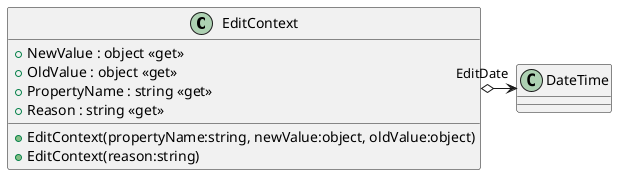 @startuml
class EditContext {
    + EditContext(propertyName:string, newValue:object, oldValue:object)
    + EditContext(reason:string)
    + NewValue : object <<get>>
    + OldValue : object <<get>>
    + PropertyName : string <<get>>
    + Reason : string <<get>>
}
EditContext o-> "EditDate" DateTime
@enduml
